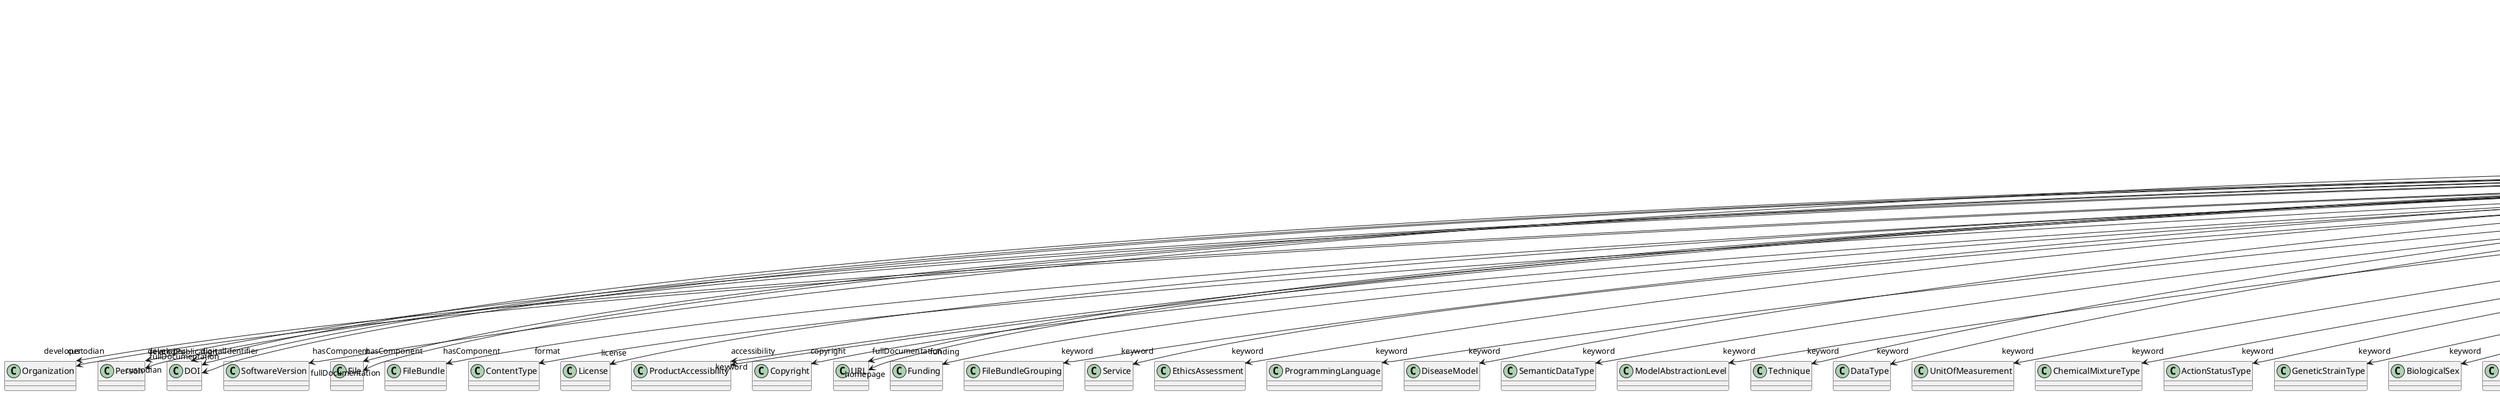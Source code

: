 @startuml
class WorkflowRecipeVersion {
+developer
+digitalIdentifier
+hasComponent
+format
+isAlternativeVersionOf
+isNewVersionOf
+license
+accessibility
+copyright
+custodian
+description
+fullDocumentation
+fullName
+funding
+homepage
+howToCite
+keyword
+otherContribution
+relatedPublication
+releaseDate
+repository
+shortName
+supportChannel
+versionIdentifier
+versionInnovation

}
WorkflowRecipeVersion -d-> "developer" Organization
WorkflowRecipeVersion -d-> "developer" Person
WorkflowRecipeVersion -d-> "digitalIdentifier" DOI
WorkflowRecipeVersion -d-> "hasComponent" WorkflowRecipeVersion
WorkflowRecipeVersion -d-> "hasComponent" SoftwareVersion
WorkflowRecipeVersion -d-> "hasComponent" File
WorkflowRecipeVersion -d-> "hasComponent" FileBundle
WorkflowRecipeVersion -d-> "format" ContentType
WorkflowRecipeVersion -d-> "isAlternativeVersionOf" WorkflowRecipeVersion
WorkflowRecipeVersion -d-> "isNewVersionOf" WorkflowRecipeVersion
WorkflowRecipeVersion -d-> "license" License
WorkflowRecipeVersion -d-> "accessibility" ProductAccessibility
WorkflowRecipeVersion -d-> "copyright" Copyright
WorkflowRecipeVersion -d-> "custodian" Organization
WorkflowRecipeVersion -d-> "custodian" Person
WorkflowRecipeVersion -d-> "fullDocumentation" DOI
WorkflowRecipeVersion -d-> "fullDocumentation" File
WorkflowRecipeVersion -d-> "fullDocumentation" URL
WorkflowRecipeVersion -d-> "funding" Funding
WorkflowRecipeVersion -d-> "homepage" URL
WorkflowRecipeVersion -d-> "keyword" FileBundleGrouping
WorkflowRecipeVersion -d-> "keyword" Service
WorkflowRecipeVersion -d-> "keyword" EthicsAssessment
WorkflowRecipeVersion -d-> "keyword" ProgrammingLanguage
WorkflowRecipeVersion -d-> "keyword" DiseaseModel
WorkflowRecipeVersion -d-> "keyword" SemanticDataType
WorkflowRecipeVersion -d-> "keyword" ModelAbstractionLevel
WorkflowRecipeVersion -d-> "keyword" Technique
WorkflowRecipeVersion -d-> "keyword" DataType
WorkflowRecipeVersion -d-> "keyword" UnitOfMeasurement
WorkflowRecipeVersion -d-> "keyword" ChemicalMixtureType
WorkflowRecipeVersion -d-> "keyword" ActionStatusType
WorkflowRecipeVersion -d-> "keyword" GeneticStrainType
WorkflowRecipeVersion -d-> "keyword" BiologicalSex
WorkflowRecipeVersion -d-> "keyword" OperatingSystem
WorkflowRecipeVersion -d-> "keyword" CriteriaQualityType
WorkflowRecipeVersion -d-> "keyword" FileUsageRole
WorkflowRecipeVersion -d-> "keyword" OperatingDevice
WorkflowRecipeVersion -d-> "keyword" SubcellularEntity
WorkflowRecipeVersion -d-> "keyword" FileRepositoryType
WorkflowRecipeVersion -d-> "keyword" TermSuggestion
WorkflowRecipeVersion -d-> "keyword" SoftwareFeature
WorkflowRecipeVersion -d-> "keyword" CranialWindowType
WorkflowRecipeVersion -d-> "keyword" ProductAccessibility
WorkflowRecipeVersion -d-> "keyword" Disease
WorkflowRecipeVersion -d-> "keyword" PatchClampVariation
WorkflowRecipeVersion -d-> "keyword" CellType
WorkflowRecipeVersion -d-> "keyword" ExperimentalApproach
WorkflowRecipeVersion -d-> "keyword" Language
WorkflowRecipeVersion -d-> "keyword" Organ
WorkflowRecipeVersion -d-> "keyword" ContributionType
WorkflowRecipeVersion -d-> "keyword" Terminology
WorkflowRecipeVersion -d-> "keyword" TissueSampleType
WorkflowRecipeVersion -d-> "keyword" TypeOfUncertainty
WorkflowRecipeVersion -d-> "keyword" QualitativeOverlap
WorkflowRecipeVersion -d-> "keyword" BiologicalOrder
WorkflowRecipeVersion -d-> "keyword" DifferenceMeasure
WorkflowRecipeVersion -d-> "keyword" UBERONParcellation
WorkflowRecipeVersion -d-> "keyword" PreparationType
WorkflowRecipeVersion -d-> "keyword" StimulationApproach
WorkflowRecipeVersion -d-> "keyword" SoftwareApplicationCategory
WorkflowRecipeVersion -d-> "keyword" Handedness
WorkflowRecipeVersion -d-> "keyword" BreedingType
WorkflowRecipeVersion -d-> "keyword" SubjectAttribute
WorkflowRecipeVersion -d-> "keyword" TissueSampleAttribute
WorkflowRecipeVersion -d-> "keyword" ModelScope
WorkflowRecipeVersion -d-> "keyword" SetupType
WorkflowRecipeVersion -d-> "keyword" MolecularEntity
WorkflowRecipeVersion -d-> "keyword" AnatomicalAxesOrientation
WorkflowRecipeVersion -d-> "keyword" DeviceType
WorkflowRecipeVersion -d-> "keyword" MetaDataModelType
WorkflowRecipeVersion -d-> "keyword" AtlasType
WorkflowRecipeVersion -d-> "keyword" AgeCategory
WorkflowRecipeVersion -d-> "keyword" StimulusType
WorkflowRecipeVersion -d-> "keyword" Species
WorkflowRecipeVersion -d-> "keyword" Laterality
WorkflowRecipeVersion -d-> "keyword" AnatomicalPlane
WorkflowRecipeVersion -d-> "keyword" AnnotationType
WorkflowRecipeVersion -d-> "keyword" MeasuredQuantity
WorkflowRecipeVersion -d-> "keyword" CellCultureType
WorkflowRecipeVersion -d-> "otherContribution" Contribution
WorkflowRecipeVersion -d-> "relatedPublication" DOI
WorkflowRecipeVersion -d-> "relatedPublication" ISBN
WorkflowRecipeVersion -d-> "relatedPublication" HANDLE
WorkflowRecipeVersion -d-> "repository" FileRepository

@enduml